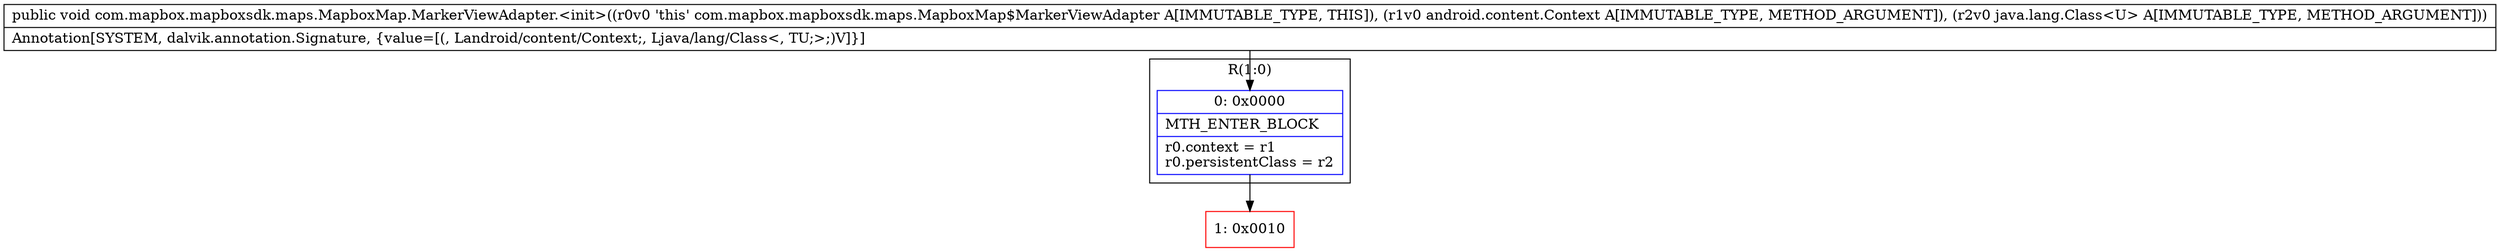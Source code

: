 digraph "CFG forcom.mapbox.mapboxsdk.maps.MapboxMap.MarkerViewAdapter.\<init\>(Landroid\/content\/Context;Ljava\/lang\/Class;)V" {
subgraph cluster_Region_547918079 {
label = "R(1:0)";
node [shape=record,color=blue];
Node_0 [shape=record,label="{0\:\ 0x0000|MTH_ENTER_BLOCK\l|r0.context = r1\lr0.persistentClass = r2\l}"];
}
Node_1 [shape=record,color=red,label="{1\:\ 0x0010}"];
MethodNode[shape=record,label="{public void com.mapbox.mapboxsdk.maps.MapboxMap.MarkerViewAdapter.\<init\>((r0v0 'this' com.mapbox.mapboxsdk.maps.MapboxMap$MarkerViewAdapter A[IMMUTABLE_TYPE, THIS]), (r1v0 android.content.Context A[IMMUTABLE_TYPE, METHOD_ARGUMENT]), (r2v0 java.lang.Class\<U\> A[IMMUTABLE_TYPE, METHOD_ARGUMENT]))  | Annotation[SYSTEM, dalvik.annotation.Signature, \{value=[(, Landroid\/content\/Context;, Ljava\/lang\/Class\<, TU;\>;)V]\}]\l}"];
MethodNode -> Node_0;
Node_0 -> Node_1;
}

